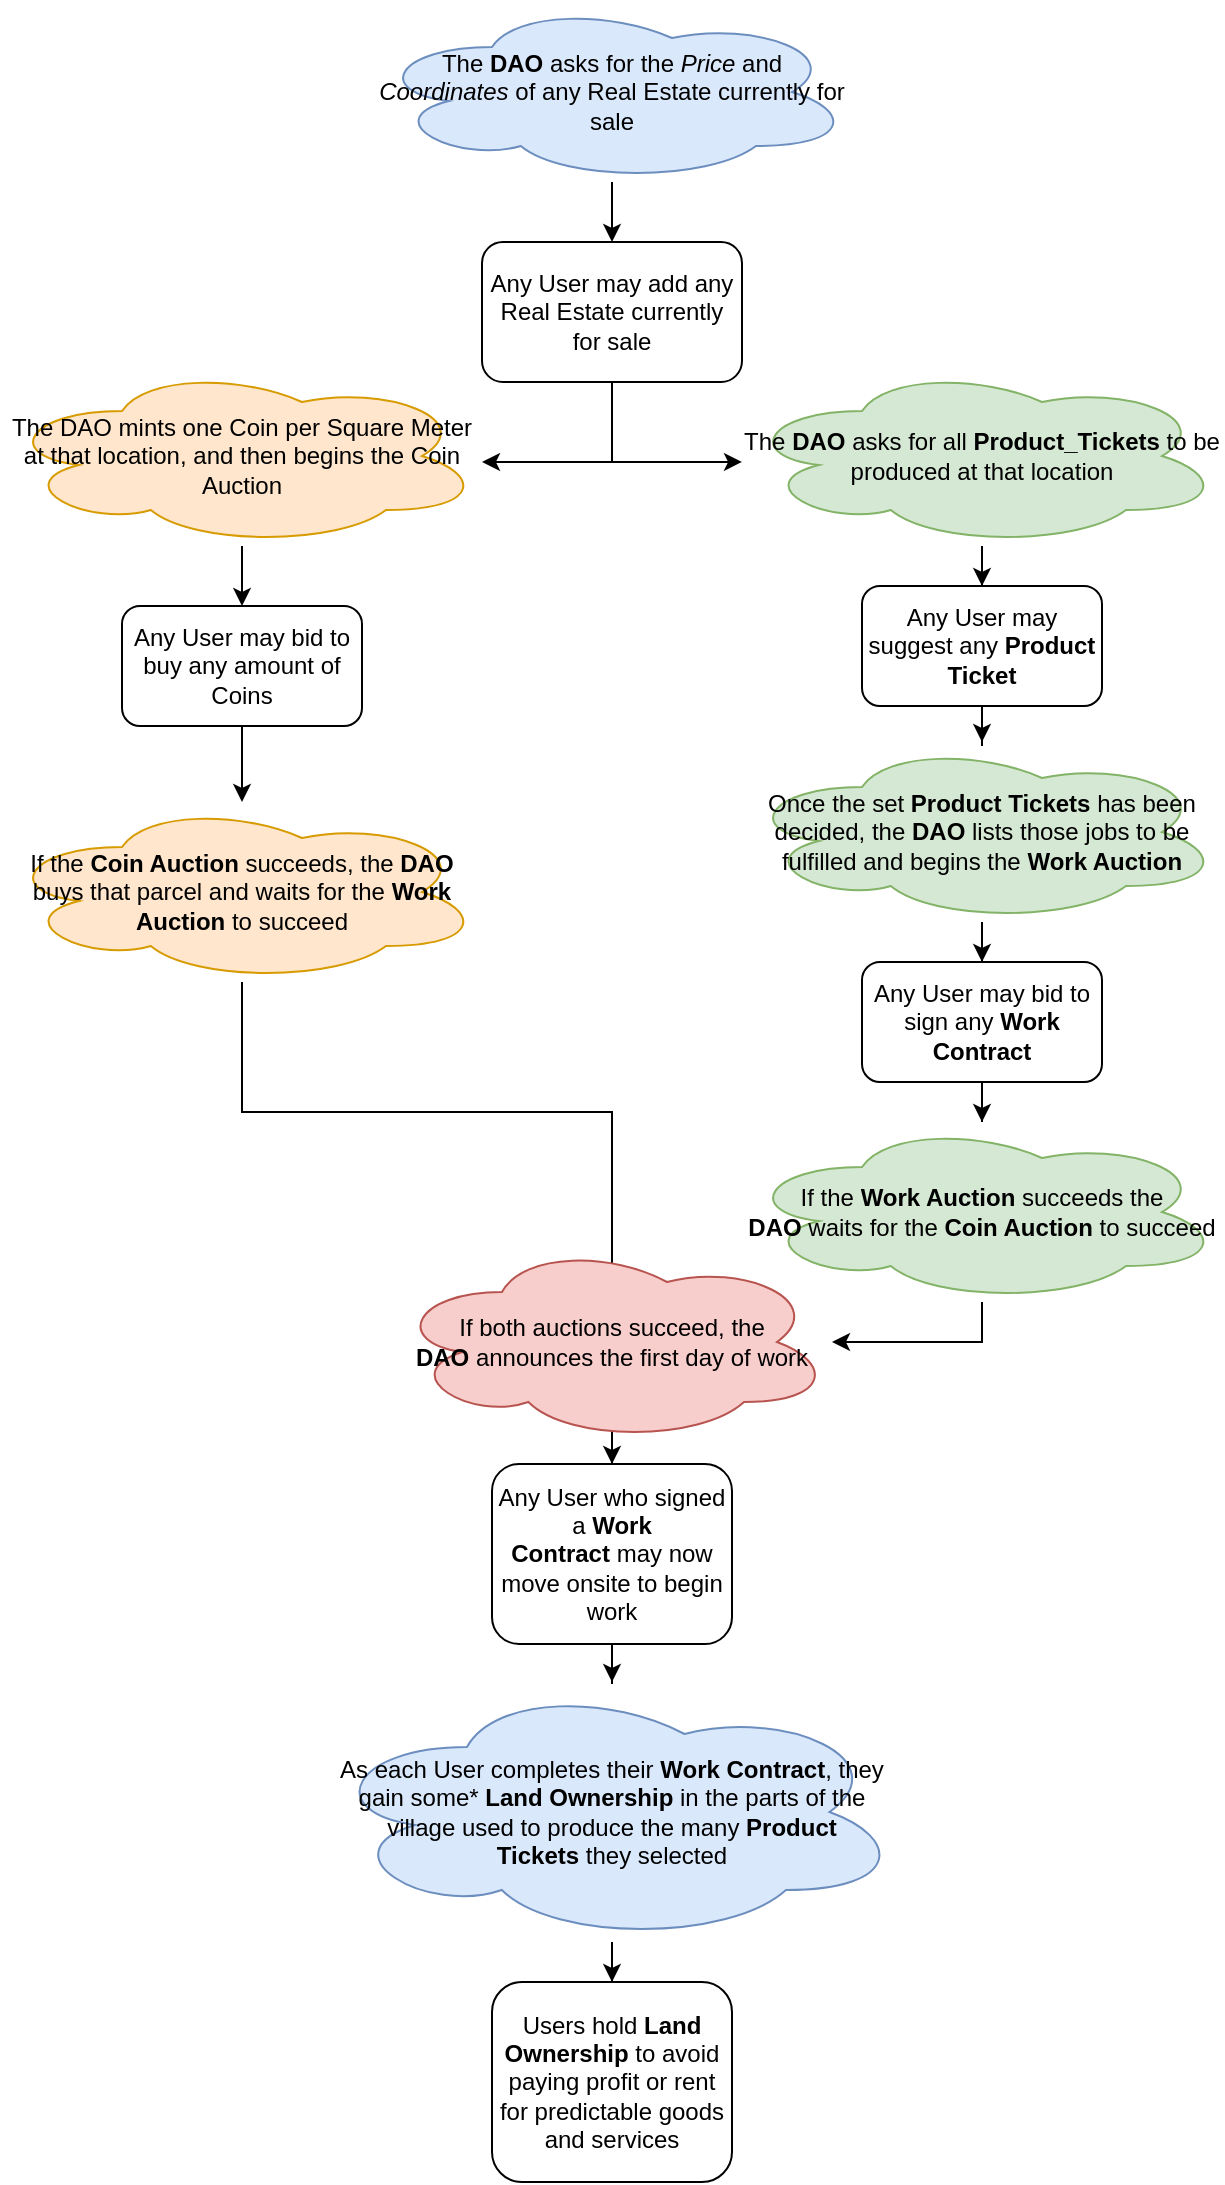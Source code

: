 <mxfile version="21.6.8" type="github">
  <diagram name="Page-1" id="PaV3deoSzFAJCQ9NxTDs">
    <mxGraphModel dx="582" dy="400" grid="1" gridSize="10" guides="1" tooltips="1" connect="1" arrows="1" fold="1" page="1" pageScale="1" pageWidth="850" pageHeight="1100" math="0" shadow="0">
      <root>
        <mxCell id="0" />
        <mxCell id="1" parent="0" />
        <mxCell id="DCpEQhKYorIqewdbWWzU-35" style="edgeStyle=orthogonalEdgeStyle;rounded=0;orthogonalLoop=1;jettySize=auto;html=1;entryX=1;entryY=0.533;entryDx=0;entryDy=0;entryPerimeter=0;" edge="1" parent="1" source="DCpEQhKYorIqewdbWWzU-1" target="DCpEQhKYorIqewdbWWzU-4">
          <mxGeometry relative="1" as="geometry" />
        </mxCell>
        <mxCell id="DCpEQhKYorIqewdbWWzU-36" style="edgeStyle=orthogonalEdgeStyle;rounded=0;orthogonalLoop=1;jettySize=auto;html=1;entryX=0;entryY=0.533;entryDx=0;entryDy=0;entryPerimeter=0;" edge="1" parent="1" source="DCpEQhKYorIqewdbWWzU-1" target="DCpEQhKYorIqewdbWWzU-20">
          <mxGeometry relative="1" as="geometry" />
        </mxCell>
        <mxCell id="DCpEQhKYorIqewdbWWzU-1" value="Any User may add any Real Estate currently for sale" style="rounded=1;whiteSpace=wrap;html=1;" vertex="1" parent="1">
          <mxGeometry x="310" y="130" width="130" height="70" as="geometry" />
        </mxCell>
        <mxCell id="DCpEQhKYorIqewdbWWzU-39" value="" style="edgeStyle=orthogonalEdgeStyle;rounded=0;orthogonalLoop=1;jettySize=auto;html=1;" edge="1" parent="1" source="DCpEQhKYorIqewdbWWzU-2" target="DCpEQhKYorIqewdbWWzU-13">
          <mxGeometry relative="1" as="geometry" />
        </mxCell>
        <mxCell id="DCpEQhKYorIqewdbWWzU-2" value="Any User may bid to buy any amount of Coins" style="rounded=1;whiteSpace=wrap;html=1;" vertex="1" parent="1">
          <mxGeometry x="130" y="312" width="120" height="60" as="geometry" />
        </mxCell>
        <mxCell id="DCpEQhKYorIqewdbWWzU-17" value="" style="edgeStyle=orthogonalEdgeStyle;rounded=0;orthogonalLoop=1;jettySize=auto;html=1;" edge="1" parent="1" source="DCpEQhKYorIqewdbWWzU-4" target="DCpEQhKYorIqewdbWWzU-2">
          <mxGeometry relative="1" as="geometry" />
        </mxCell>
        <mxCell id="DCpEQhKYorIqewdbWWzU-4" value="The DAO mints one Coin per Square Meter at that location, and then begins&amp;nbsp;the Coin Auction" style="ellipse;shape=cloud;whiteSpace=wrap;html=1;fillColor=#ffe6cc;strokeColor=#d79b00;" vertex="1" parent="1">
          <mxGeometry x="70" y="192" width="240" height="90" as="geometry" />
        </mxCell>
        <mxCell id="DCpEQhKYorIqewdbWWzU-50" style="edgeStyle=orthogonalEdgeStyle;rounded=0;orthogonalLoop=1;jettySize=auto;html=1;entryX=0.5;entryY=0.333;entryDx=0;entryDy=0;entryPerimeter=0;" edge="1" parent="1" source="DCpEQhKYorIqewdbWWzU-13" target="DCpEQhKYorIqewdbWWzU-48">
          <mxGeometry relative="1" as="geometry" />
        </mxCell>
        <mxCell id="DCpEQhKYorIqewdbWWzU-13" value="If the &lt;b&gt;Coin Auction&lt;/b&gt; succeeds, the &lt;b&gt;DAO&lt;/b&gt; buys that parcel and waits for the&amp;nbsp;&lt;b&gt;Work Auction&lt;/b&gt;&amp;nbsp;to succeed" style="ellipse;shape=cloud;whiteSpace=wrap;html=1;fillColor=#ffe6cc;strokeColor=#d79b00;" vertex="1" parent="1">
          <mxGeometry x="70" y="410" width="240" height="90" as="geometry" />
        </mxCell>
        <mxCell id="DCpEQhKYorIqewdbWWzU-29" value="" style="edgeStyle=orthogonalEdgeStyle;rounded=0;orthogonalLoop=1;jettySize=auto;html=1;" edge="1" parent="1" source="DCpEQhKYorIqewdbWWzU-20" target="DCpEQhKYorIqewdbWWzU-23">
          <mxGeometry relative="1" as="geometry" />
        </mxCell>
        <mxCell id="DCpEQhKYorIqewdbWWzU-20" value="The &lt;b&gt;DAO&lt;/b&gt;&amp;nbsp;asks for all &lt;b&gt;Product_Tickets&lt;/b&gt;&amp;nbsp;to be produced at that location" style="ellipse;shape=cloud;whiteSpace=wrap;html=1;fillColor=#d5e8d4;strokeColor=#82b366;" vertex="1" parent="1">
          <mxGeometry x="440" y="192" width="240" height="90" as="geometry" />
        </mxCell>
        <mxCell id="DCpEQhKYorIqewdbWWzU-45" value="" style="edgeStyle=orthogonalEdgeStyle;rounded=0;orthogonalLoop=1;jettySize=auto;html=1;" edge="1" parent="1" source="DCpEQhKYorIqewdbWWzU-23" target="DCpEQhKYorIqewdbWWzU-40">
          <mxGeometry relative="1" as="geometry" />
        </mxCell>
        <mxCell id="DCpEQhKYorIqewdbWWzU-23" value="Any User may suggest any &lt;b&gt;Product Ticket&lt;/b&gt;" style="rounded=1;whiteSpace=wrap;html=1;" vertex="1" parent="1">
          <mxGeometry x="500" y="302" width="120" height="60" as="geometry" />
        </mxCell>
        <mxCell id="DCpEQhKYorIqewdbWWzU-44" value="" style="edgeStyle=orthogonalEdgeStyle;rounded=0;orthogonalLoop=1;jettySize=auto;html=1;" edge="1" parent="1" source="DCpEQhKYorIqewdbWWzU-24" target="DCpEQhKYorIqewdbWWzU-41">
          <mxGeometry relative="1" as="geometry" />
        </mxCell>
        <mxCell id="DCpEQhKYorIqewdbWWzU-24" value="Any User may bid to sign any &lt;b&gt;Work Contract&lt;/b&gt;" style="rounded=1;whiteSpace=wrap;html=1;" vertex="1" parent="1">
          <mxGeometry x="500" y="490" width="120" height="60" as="geometry" />
        </mxCell>
        <mxCell id="DCpEQhKYorIqewdbWWzU-34" value="" style="edgeStyle=orthogonalEdgeStyle;rounded=0;orthogonalLoop=1;jettySize=auto;html=1;" edge="1" parent="1" source="DCpEQhKYorIqewdbWWzU-33" target="DCpEQhKYorIqewdbWWzU-1">
          <mxGeometry relative="1" as="geometry" />
        </mxCell>
        <mxCell id="DCpEQhKYorIqewdbWWzU-33" value="The &lt;b&gt;DAO&lt;/b&gt;&amp;nbsp;asks for the &lt;i&gt;Price&lt;/i&gt;&amp;nbsp;and &lt;i&gt;Coordinates&lt;/i&gt;&amp;nbsp;of any Real Estate currently for sale" style="ellipse;shape=cloud;whiteSpace=wrap;html=1;fillColor=#dae8fc;strokeColor=#6c8ebf;" vertex="1" parent="1">
          <mxGeometry x="255" y="10" width="240" height="90" as="geometry" />
        </mxCell>
        <mxCell id="DCpEQhKYorIqewdbWWzU-43" value="" style="edgeStyle=orthogonalEdgeStyle;rounded=0;orthogonalLoop=1;jettySize=auto;html=1;" edge="1" parent="1" source="DCpEQhKYorIqewdbWWzU-40" target="DCpEQhKYorIqewdbWWzU-24">
          <mxGeometry relative="1" as="geometry" />
        </mxCell>
        <mxCell id="DCpEQhKYorIqewdbWWzU-40" value="Once the set&amp;nbsp;&lt;b&gt;Product Tickets&lt;/b&gt;&amp;nbsp;has been decided, the &lt;b&gt;DAO&lt;/b&gt;&amp;nbsp;lists those jobs to be fulfilled and begins the &lt;b&gt;Work Auction&lt;/b&gt;" style="ellipse;shape=cloud;whiteSpace=wrap;html=1;fillColor=#d5e8d4;strokeColor=#82b366;" vertex="1" parent="1">
          <mxGeometry x="440" y="380" width="240" height="90" as="geometry" />
        </mxCell>
        <mxCell id="DCpEQhKYorIqewdbWWzU-52" style="edgeStyle=orthogonalEdgeStyle;rounded=0;orthogonalLoop=1;jettySize=auto;html=1;entryX=1;entryY=0.5;entryDx=0;entryDy=0;" edge="1" parent="1" source="DCpEQhKYorIqewdbWWzU-41" target="DCpEQhKYorIqewdbWWzU-48">
          <mxGeometry relative="1" as="geometry" />
        </mxCell>
        <mxCell id="DCpEQhKYorIqewdbWWzU-41" value="If the &lt;b&gt;Work Auction&lt;/b&gt;&amp;nbsp;succeeds the &lt;b&gt;DAO&lt;/b&gt;&amp;nbsp;waits for the &lt;b&gt;Coin Auction&lt;/b&gt;&amp;nbsp;to succeed" style="ellipse;shape=cloud;whiteSpace=wrap;html=1;fillColor=#d5e8d4;strokeColor=#82b366;" vertex="1" parent="1">
          <mxGeometry x="440" y="570" width="240" height="90" as="geometry" />
        </mxCell>
        <mxCell id="DCpEQhKYorIqewdbWWzU-57" value="" style="edgeStyle=orthogonalEdgeStyle;rounded=0;orthogonalLoop=1;jettySize=auto;html=1;" edge="1" parent="1" source="DCpEQhKYorIqewdbWWzU-48" target="DCpEQhKYorIqewdbWWzU-56">
          <mxGeometry relative="1" as="geometry" />
        </mxCell>
        <mxCell id="DCpEQhKYorIqewdbWWzU-48" value="If both auctions succeed, the &lt;b&gt;DAO&lt;/b&gt;&amp;nbsp;announces the first day of work" style="rounded=1;whiteSpace=wrap;html=1;shape=cloud;perimeter=ellipsePerimeter;fillColor=#f8cecc;strokeColor=#b85450;" vertex="1" parent="1">
          <mxGeometry x="265" y="630" width="220" height="100" as="geometry" />
        </mxCell>
        <mxCell id="DCpEQhKYorIqewdbWWzU-63" value="" style="edgeStyle=orthogonalEdgeStyle;rounded=0;orthogonalLoop=1;jettySize=auto;html=1;" edge="1" parent="1" source="DCpEQhKYorIqewdbWWzU-56" target="DCpEQhKYorIqewdbWWzU-58">
          <mxGeometry relative="1" as="geometry" />
        </mxCell>
        <mxCell id="DCpEQhKYorIqewdbWWzU-56" value="Any User who signed a&amp;nbsp;&lt;b&gt;Work Contract&lt;/b&gt;&amp;nbsp;may now move onsite to begin work" style="rounded=1;whiteSpace=wrap;html=1;" vertex="1" parent="1">
          <mxGeometry x="315" y="741" width="120" height="90" as="geometry" />
        </mxCell>
        <mxCell id="DCpEQhKYorIqewdbWWzU-62" value="" style="edgeStyle=orthogonalEdgeStyle;rounded=0;orthogonalLoop=1;jettySize=auto;html=1;" edge="1" parent="1" source="DCpEQhKYorIqewdbWWzU-58" target="DCpEQhKYorIqewdbWWzU-61">
          <mxGeometry relative="1" as="geometry" />
        </mxCell>
        <mxCell id="DCpEQhKYorIqewdbWWzU-58" value="As each User completes their&amp;nbsp;&lt;b&gt;Work Contract&lt;/b&gt;, they gain some*&amp;nbsp;&lt;b&gt;Land Ownership&lt;/b&gt;&amp;nbsp;in the parts of the village used to produce the many&amp;nbsp;&lt;b&gt;Product Tickets&lt;/b&gt;&amp;nbsp;they selected" style="ellipse;shape=cloud;whiteSpace=wrap;html=1;fillColor=#dae8fc;strokeColor=#6c8ebf;" vertex="1" parent="1">
          <mxGeometry x="230" y="850" width="290" height="130" as="geometry" />
        </mxCell>
        <mxCell id="DCpEQhKYorIqewdbWWzU-61" value="Users hold &lt;b&gt;Land Ownership&lt;/b&gt;&amp;nbsp;to avoid paying profit or rent for predictable goods and services" style="rounded=1;whiteSpace=wrap;html=1;" vertex="1" parent="1">
          <mxGeometry x="315" y="1000" width="120" height="100" as="geometry" />
        </mxCell>
      </root>
    </mxGraphModel>
  </diagram>
</mxfile>
